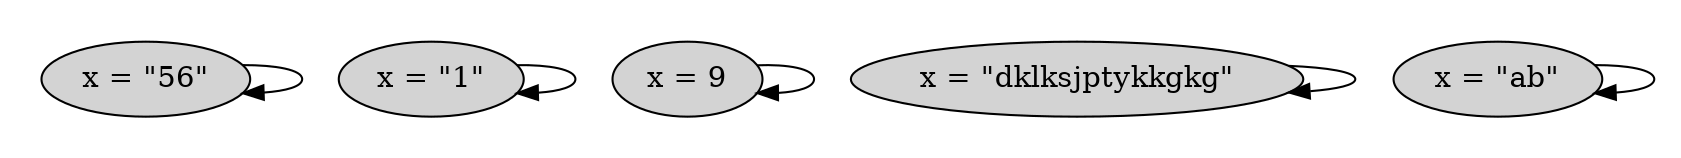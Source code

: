 strict digraph DiskGraph {
nodesep=0.35;
subgraph cluster_graph {
color="white";
-4665722298727605580 [label="x = \"ab\"",style = filled]
2400826549223885462 [label="x = \"dklksjptykkgkg\"",style = filled]
740240026893633665 [label="x = 9",style = filled]
8201104834185781370 [label="x = \"1\"",style = filled]
-4255171311609684408 [label="x = \"56\"",style = filled]
-4665722298727605580 -> -4665722298727605580 [label="",color="black",fontcolor="black"];
2400826549223885462 -> 2400826549223885462 [label="",color="black",fontcolor="black"];
740240026893633665 -> 740240026893633665 [label="",color="black",fontcolor="black"];
8201104834185781370 -> 8201104834185781370 [label="",color="black",fontcolor="black"];
-4255171311609684408 -> -4255171311609684408 [label="",color="black",fontcolor="black"];
{rank = same; 2400826549223885462;740240026893633665;-4255171311609684408;-4665722298727605580;8201104834185781370;}
}
}